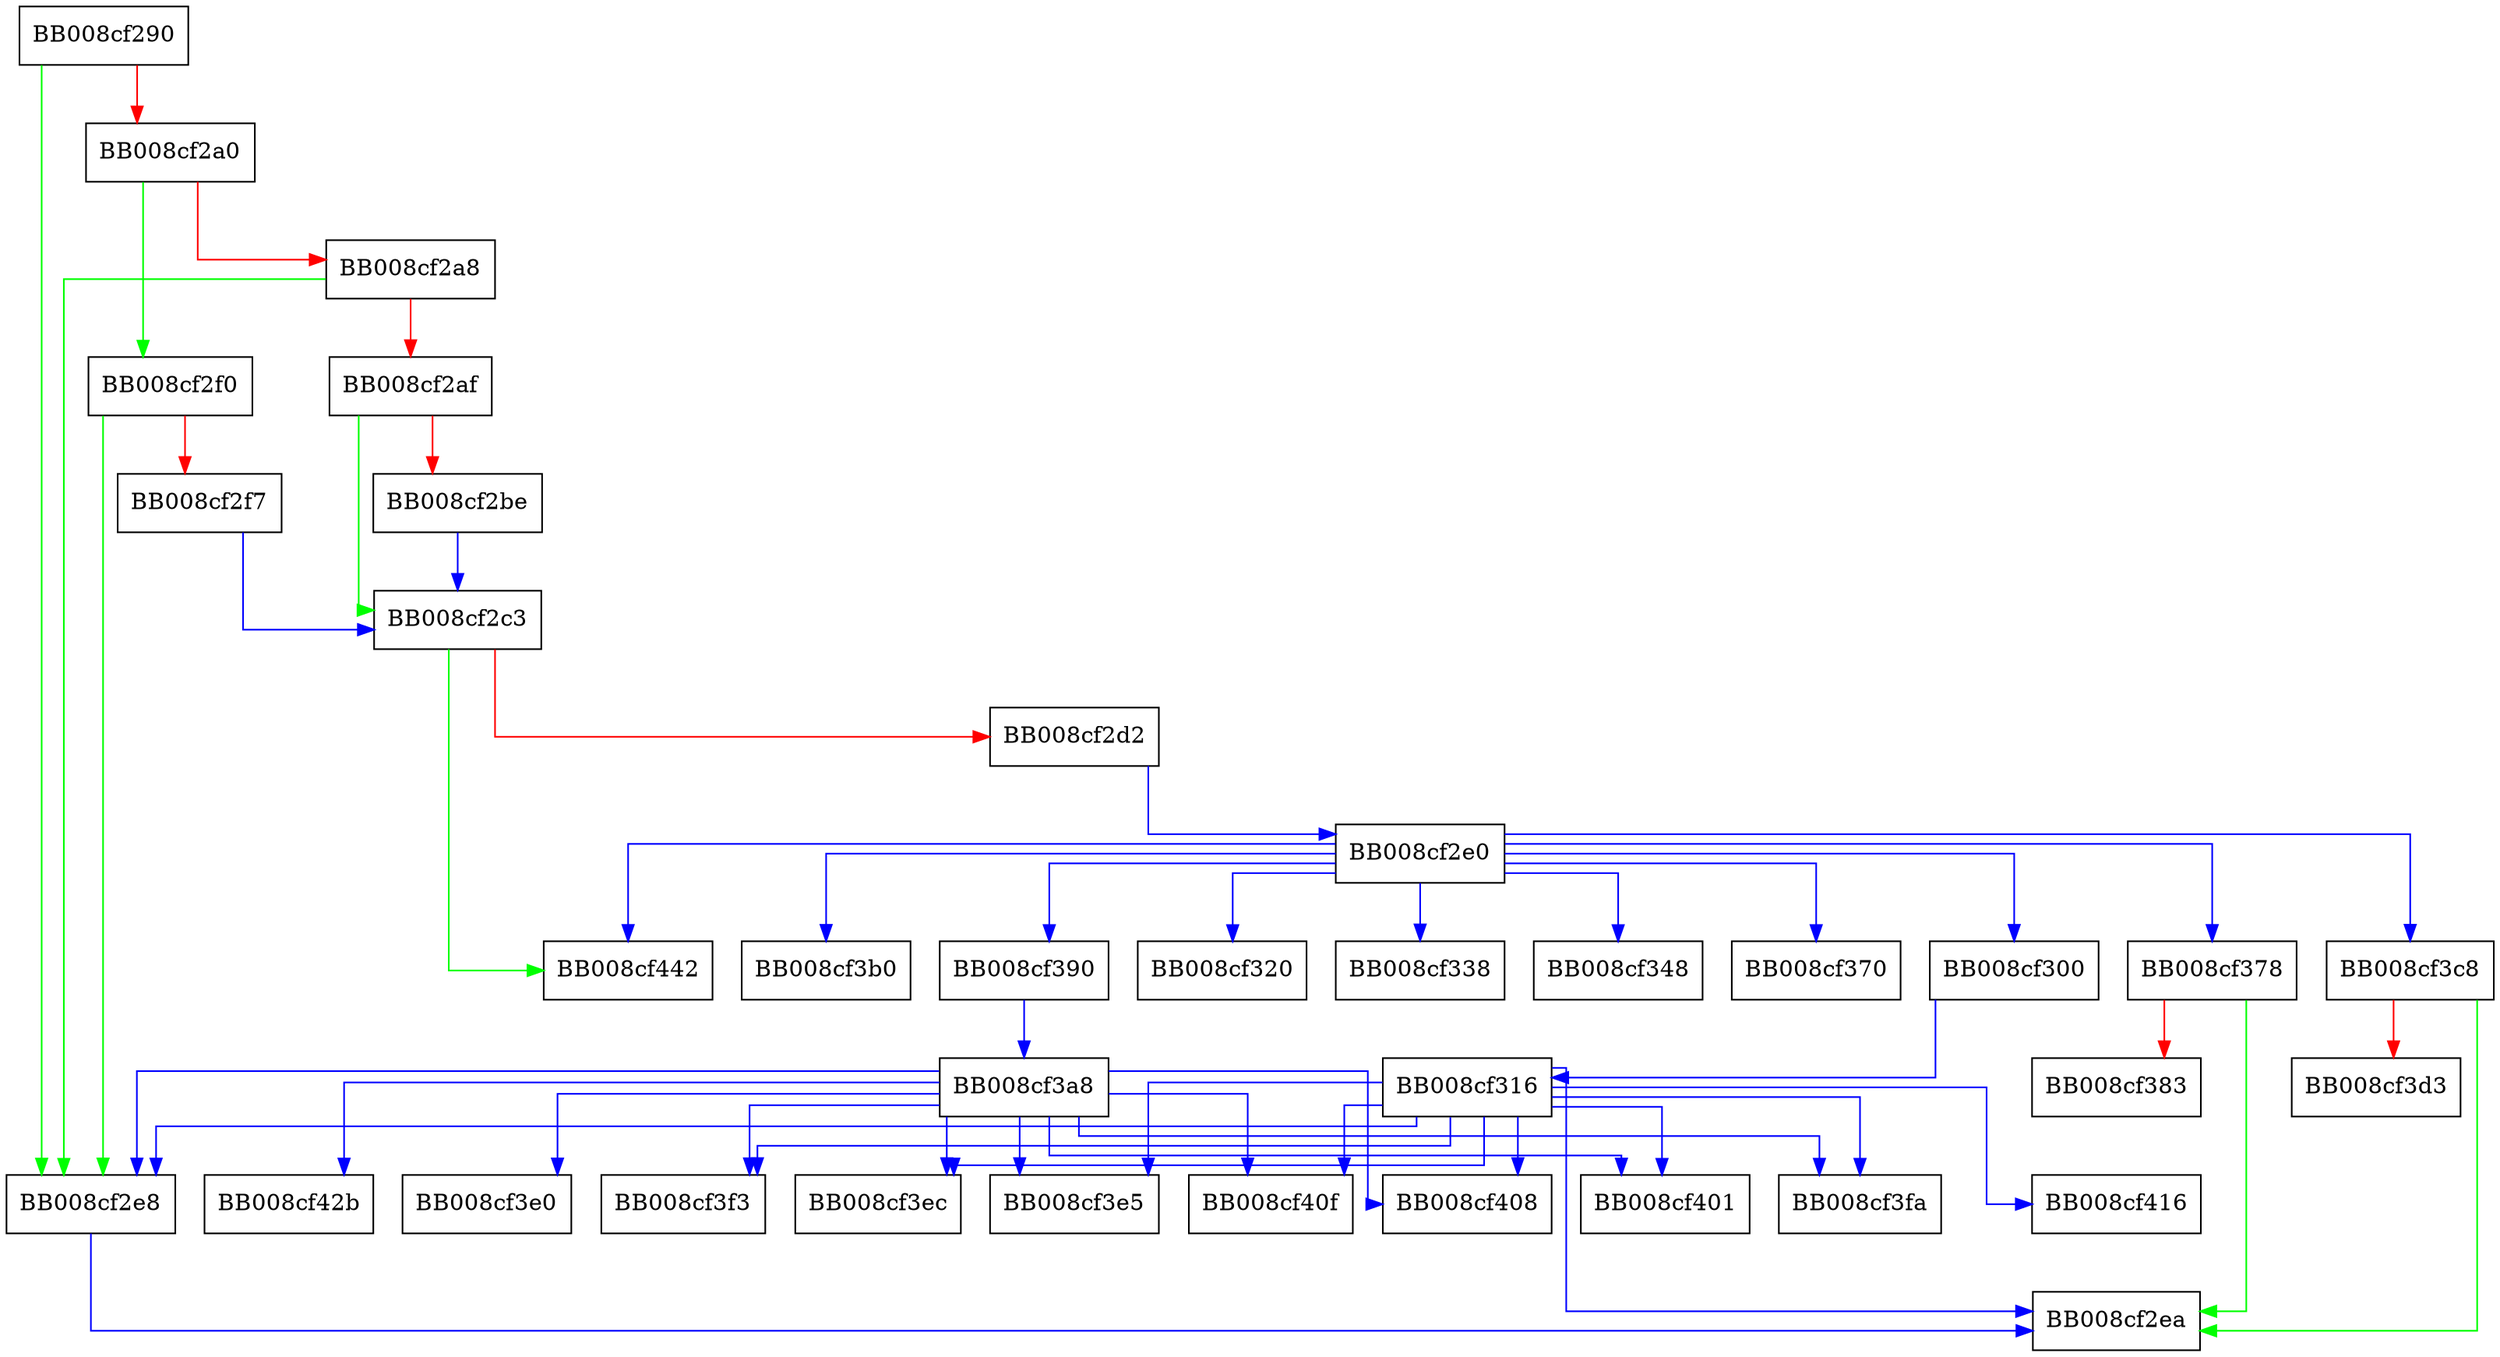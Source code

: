 digraph handle_amd {
  node [shape="box"];
  graph [splines=ortho];
  BB008cf290 -> BB008cf2e8 [color="green"];
  BB008cf290 -> BB008cf2a0 [color="red"];
  BB008cf2a0 -> BB008cf2f0 [color="green"];
  BB008cf2a0 -> BB008cf2a8 [color="red"];
  BB008cf2a8 -> BB008cf2e8 [color="green"];
  BB008cf2a8 -> BB008cf2af [color="red"];
  BB008cf2af -> BB008cf2c3 [color="green"];
  BB008cf2af -> BB008cf2be [color="red"];
  BB008cf2be -> BB008cf2c3 [color="blue"];
  BB008cf2c3 -> BB008cf442 [color="green"];
  BB008cf2c3 -> BB008cf2d2 [color="red"];
  BB008cf2d2 -> BB008cf2e0 [color="blue"];
  BB008cf2e0 -> BB008cf338 [color="blue"];
  BB008cf2e0 -> BB008cf348 [color="blue"];
  BB008cf2e0 -> BB008cf370 [color="blue"];
  BB008cf2e0 -> BB008cf378 [color="blue"];
  BB008cf2e0 -> BB008cf390 [color="blue"];
  BB008cf2e0 -> BB008cf3b0 [color="blue"];
  BB008cf2e0 -> BB008cf3c8 [color="blue"];
  BB008cf2e0 -> BB008cf300 [color="blue"];
  BB008cf2e0 -> BB008cf320 [color="blue"];
  BB008cf2e0 -> BB008cf442 [color="blue"];
  BB008cf2e8 -> BB008cf2ea [color="blue"];
  BB008cf2f0 -> BB008cf2e8 [color="green"];
  BB008cf2f0 -> BB008cf2f7 [color="red"];
  BB008cf2f7 -> BB008cf2c3 [color="blue"];
  BB008cf300 -> BB008cf316 [color="blue"];
  BB008cf316 -> BB008cf2ea [color="blue"];
  BB008cf316 -> BB008cf2e8 [color="blue"];
  BB008cf316 -> BB008cf408 [color="blue"];
  BB008cf316 -> BB008cf401 [color="blue"];
  BB008cf316 -> BB008cf3fa [color="blue"];
  BB008cf316 -> BB008cf3f3 [color="blue"];
  BB008cf316 -> BB008cf3ec [color="blue"];
  BB008cf316 -> BB008cf3e5 [color="blue"];
  BB008cf316 -> BB008cf40f [color="blue"];
  BB008cf316 -> BB008cf416 [color="blue"];
  BB008cf378 -> BB008cf2ea [color="green"];
  BB008cf378 -> BB008cf383 [color="red"];
  BB008cf390 -> BB008cf3a8 [color="blue"];
  BB008cf3a8 -> BB008cf3e0 [color="blue"];
  BB008cf3a8 -> BB008cf2e8 [color="blue"];
  BB008cf3a8 -> BB008cf408 [color="blue"];
  BB008cf3a8 -> BB008cf401 [color="blue"];
  BB008cf3a8 -> BB008cf3fa [color="blue"];
  BB008cf3a8 -> BB008cf3f3 [color="blue"];
  BB008cf3a8 -> BB008cf3ec [color="blue"];
  BB008cf3a8 -> BB008cf3e5 [color="blue"];
  BB008cf3a8 -> BB008cf40f [color="blue"];
  BB008cf3a8 -> BB008cf42b [color="blue"];
  BB008cf3c8 -> BB008cf2ea [color="green"];
  BB008cf3c8 -> BB008cf3d3 [color="red"];
}